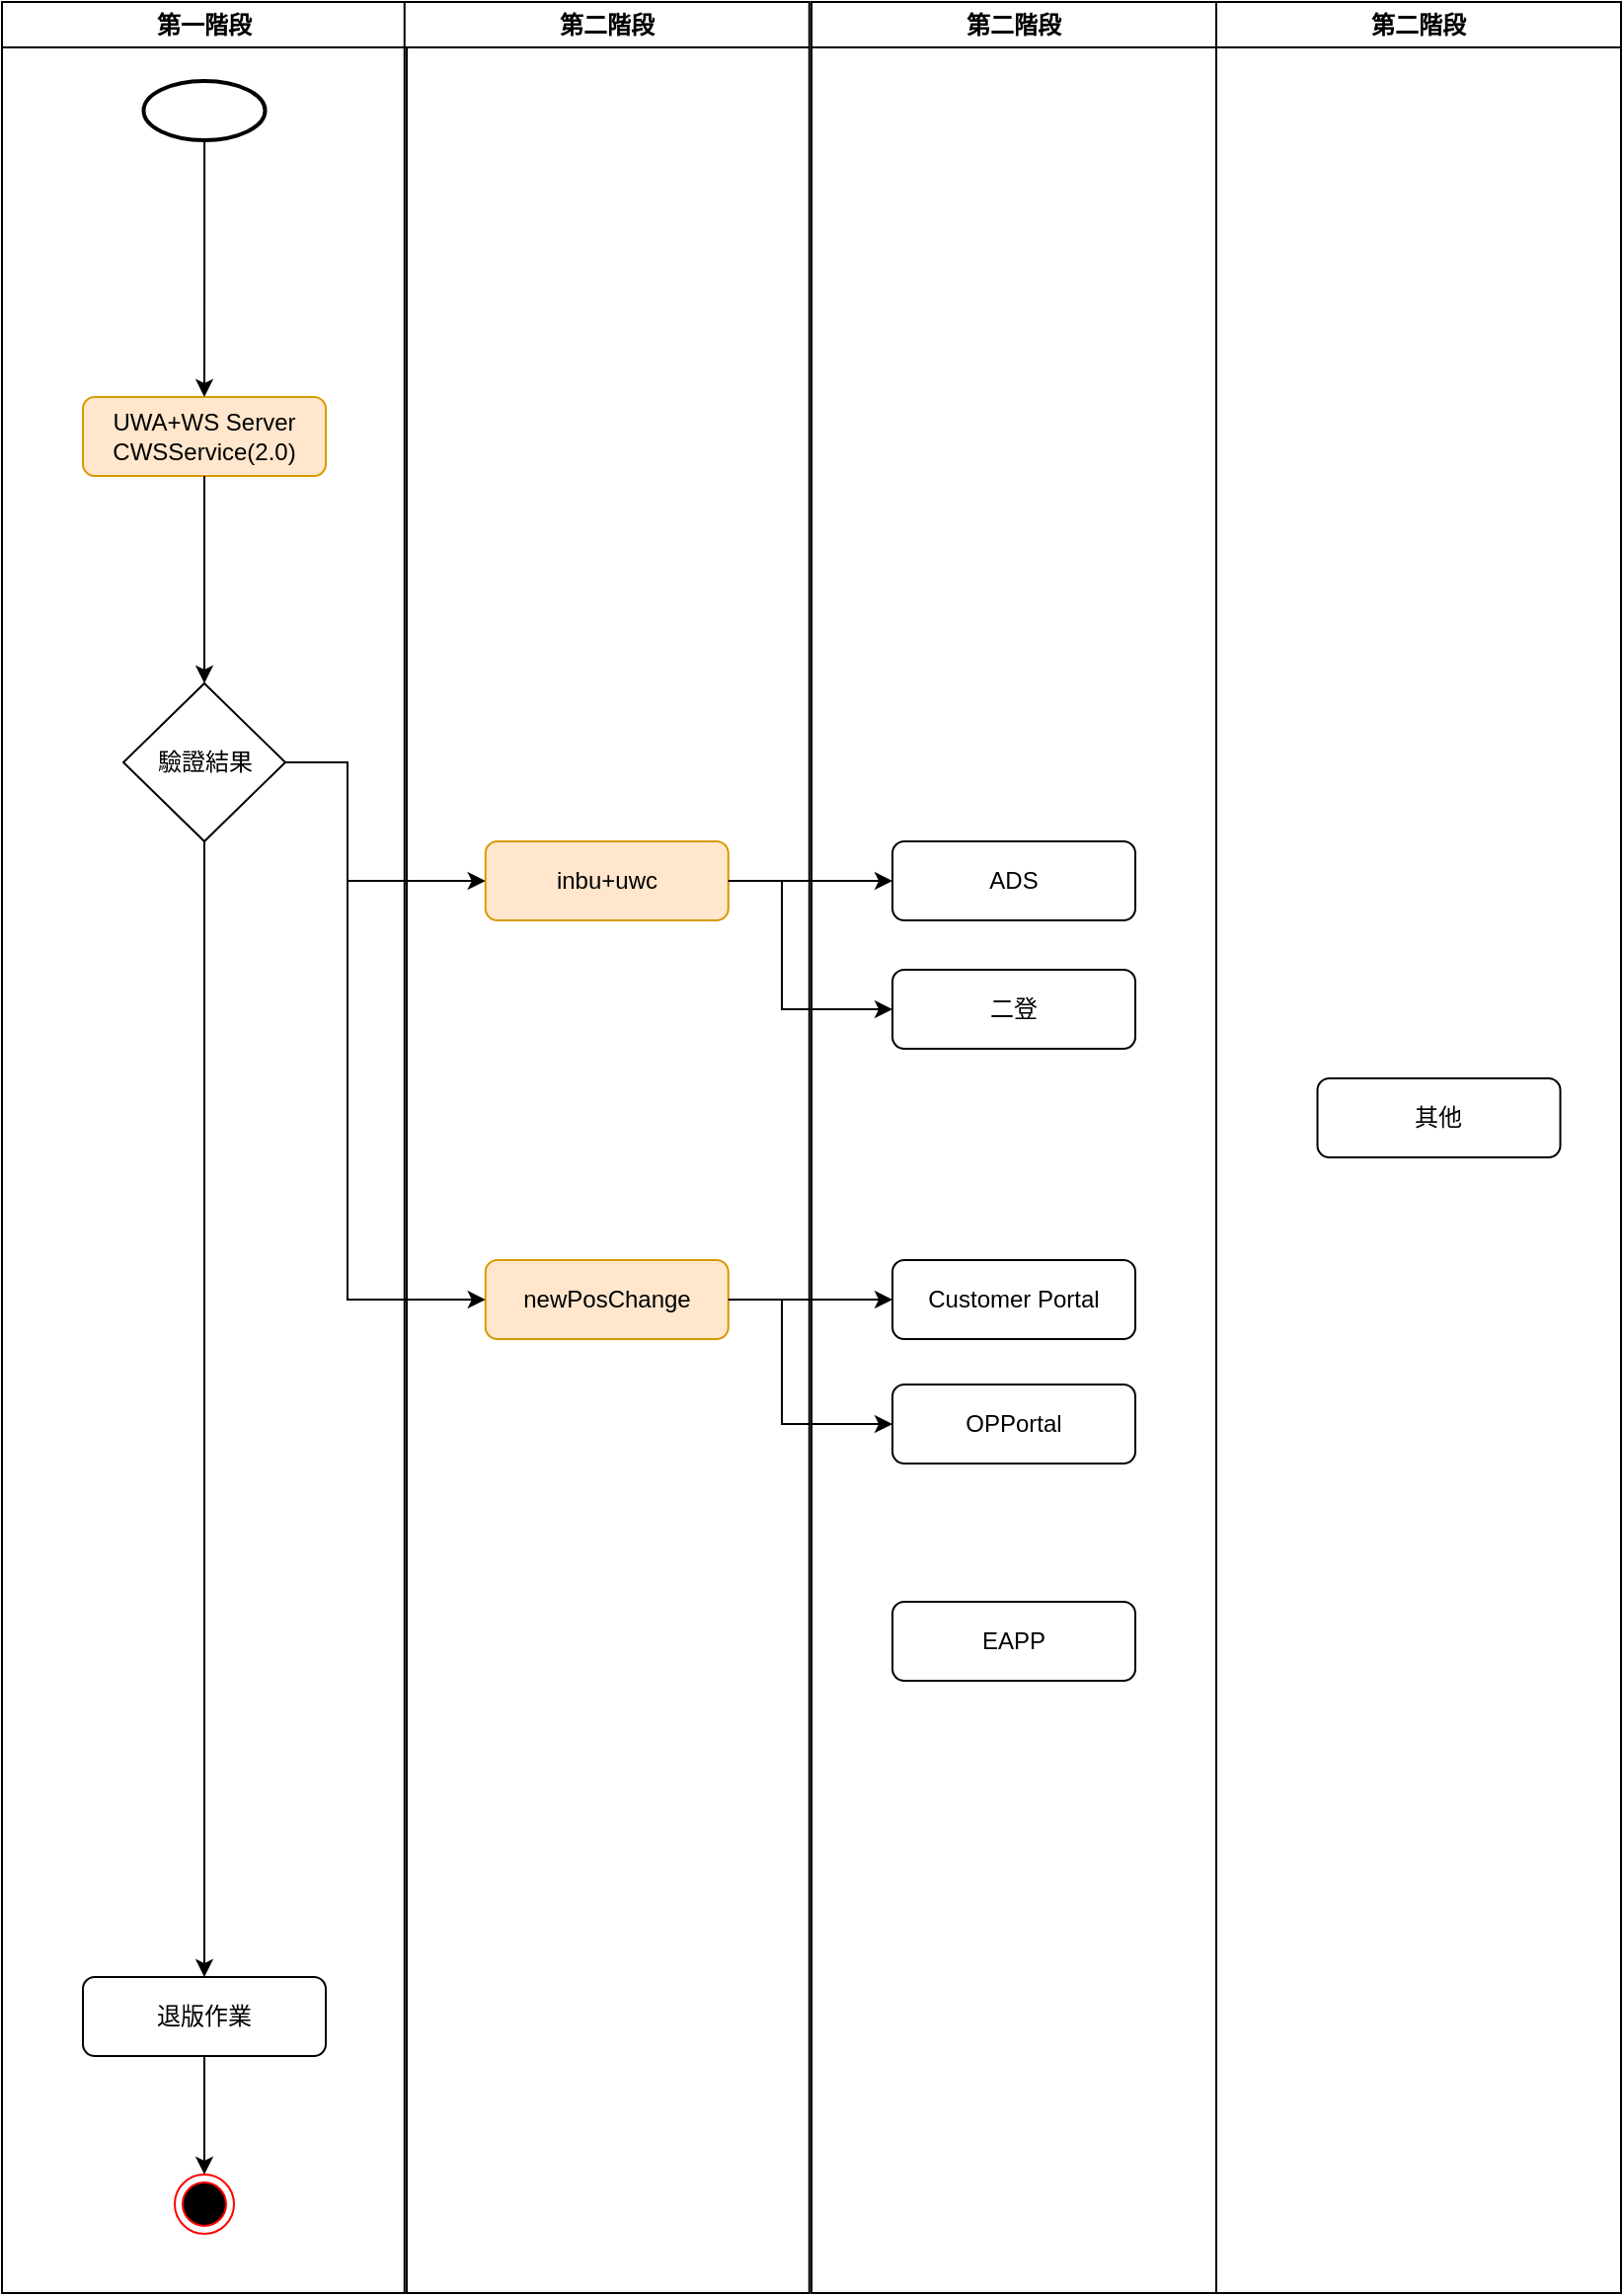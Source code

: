 <mxfile version="24.9.1">
  <diagram id="C5RBs43oDa-KdzZeNtuy" name="Page-1">
    <mxGraphModel dx="1434" dy="720" grid="1" gridSize="10" guides="1" tooltips="1" connect="1" arrows="1" fold="1" page="1" pageScale="1" pageWidth="827" pageHeight="1169" math="0" shadow="0">
      <root>
        <mxCell id="WIyWlLk6GJQsqaUBKTNV-0" />
        <mxCell id="WIyWlLk6GJQsqaUBKTNV-1" parent="WIyWlLk6GJQsqaUBKTNV-0" />
        <mxCell id="SWPrqackAz6YK81M5vLL-34" value="第一階段" style="swimlane;whiteSpace=wrap;html=1;" vertex="1" parent="WIyWlLk6GJQsqaUBKTNV-1">
          <mxGeometry x="5.0" width="205.0" height="1160" as="geometry" />
        </mxCell>
        <mxCell id="SWPrqackAz6YK81M5vLL-33" value="UWA+WS Server&lt;div&gt;CWSService(2.0)&lt;/div&gt;" style="rounded=1;whiteSpace=wrap;html=1;fontSize=12;glass=0;strokeWidth=1;shadow=0;fillColor=#ffe6cc;strokeColor=#d79b00;" vertex="1" parent="SWPrqackAz6YK81M5vLL-34">
          <mxGeometry x="41.0" y="200" width="123.0" height="40" as="geometry" />
        </mxCell>
        <mxCell id="SWPrqackAz6YK81M5vLL-39" style="edgeStyle=orthogonalEdgeStyle;rounded=0;orthogonalLoop=1;jettySize=auto;html=1;entryX=0.5;entryY=0;entryDx=0;entryDy=0;" edge="1" parent="SWPrqackAz6YK81M5vLL-34" source="SWPrqackAz6YK81M5vLL-38" target="SWPrqackAz6YK81M5vLL-33">
          <mxGeometry relative="1" as="geometry" />
        </mxCell>
        <mxCell id="SWPrqackAz6YK81M5vLL-38" value="" style="strokeWidth=2;html=1;shape=mxgraph.flowchart.start_1;whiteSpace=wrap;" vertex="1" parent="SWPrqackAz6YK81M5vLL-34">
          <mxGeometry x="71.75" y="40" width="61.5" height="30" as="geometry" />
        </mxCell>
        <mxCell id="SWPrqackAz6YK81M5vLL-43" value="驗證結果" style="rhombus;whiteSpace=wrap;html=1;" vertex="1" parent="SWPrqackAz6YK81M5vLL-34">
          <mxGeometry x="61.5" y="345" width="82" height="80" as="geometry" />
        </mxCell>
        <mxCell id="SWPrqackAz6YK81M5vLL-40" style="rounded=0;orthogonalLoop=1;jettySize=auto;html=1;elbow=vertical;entryX=0.5;entryY=0;entryDx=0;entryDy=0;" edge="1" parent="SWPrqackAz6YK81M5vLL-34" source="SWPrqackAz6YK81M5vLL-33" target="SWPrqackAz6YK81M5vLL-43">
          <mxGeometry relative="1" as="geometry" />
        </mxCell>
        <mxCell id="SWPrqackAz6YK81M5vLL-68" style="edgeStyle=orthogonalEdgeStyle;rounded=0;orthogonalLoop=1;jettySize=auto;html=1;entryX=0.5;entryY=0;entryDx=0;entryDy=0;" edge="1" parent="SWPrqackAz6YK81M5vLL-34" source="SWPrqackAz6YK81M5vLL-59" target="SWPrqackAz6YK81M5vLL-67">
          <mxGeometry relative="1" as="geometry" />
        </mxCell>
        <mxCell id="SWPrqackAz6YK81M5vLL-59" value="退版作業" style="rounded=1;whiteSpace=wrap;html=1;fontSize=12;glass=0;strokeWidth=1;shadow=0;" vertex="1" parent="SWPrqackAz6YK81M5vLL-34">
          <mxGeometry x="41.0" y="1000" width="123.0" height="40" as="geometry" />
        </mxCell>
        <mxCell id="SWPrqackAz6YK81M5vLL-65" style="edgeStyle=orthogonalEdgeStyle;rounded=0;orthogonalLoop=1;jettySize=auto;html=1;entryX=0.5;entryY=0;entryDx=0;entryDy=0;" edge="1" parent="SWPrqackAz6YK81M5vLL-34" source="SWPrqackAz6YK81M5vLL-43" target="SWPrqackAz6YK81M5vLL-59">
          <mxGeometry relative="1" as="geometry" />
        </mxCell>
        <mxCell id="SWPrqackAz6YK81M5vLL-67" value="" style="ellipse;html=1;shape=endState;fillColor=#000000;strokeColor=#ff0000;" vertex="1" parent="SWPrqackAz6YK81M5vLL-34">
          <mxGeometry x="87.5" y="1100" width="30" height="30" as="geometry" />
        </mxCell>
        <mxCell id="SWPrqackAz6YK81M5vLL-35" value="第二階段" style="swimlane;whiteSpace=wrap;html=1;startSize=23;" vertex="1" parent="WIyWlLk6GJQsqaUBKTNV-1">
          <mxGeometry x="208.88" width="205.0" height="1160" as="geometry" />
        </mxCell>
        <mxCell id="SWPrqackAz6YK81M5vLL-4" value="inbu+uwc" style="rounded=1;whiteSpace=wrap;html=1;fontSize=12;glass=0;strokeWidth=1;shadow=0;fillColor=#ffe6cc;strokeColor=#d79b00;" vertex="1" parent="SWPrqackAz6YK81M5vLL-35">
          <mxGeometry x="41.0" y="425" width="123.0" height="40" as="geometry" />
        </mxCell>
        <mxCell id="WIyWlLk6GJQsqaUBKTNV-12" value="newPosChange" style="rounded=1;whiteSpace=wrap;html=1;fontSize=12;glass=0;strokeWidth=1;shadow=0;fillColor=#ffe6cc;strokeColor=#d79b00;" parent="SWPrqackAz6YK81M5vLL-35" vertex="1">
          <mxGeometry x="41.0" y="637" width="123.0" height="40" as="geometry" />
        </mxCell>
        <mxCell id="SWPrqackAz6YK81M5vLL-45" value="第二階段" style="swimlane;whiteSpace=wrap;html=1;startSize=23;" vertex="1" parent="WIyWlLk6GJQsqaUBKTNV-1">
          <mxGeometry x="415.0" width="205.0" height="1160" as="geometry" />
        </mxCell>
        <mxCell id="SWPrqackAz6YK81M5vLL-13" value="&lt;span style=&quot;text-align: left;&quot;&gt;Customer Portal&lt;/span&gt;" style="rounded=1;whiteSpace=wrap;html=1;fontSize=12;glass=0;strokeWidth=1;shadow=0;" vertex="1" parent="SWPrqackAz6YK81M5vLL-45">
          <mxGeometry x="41.0" y="637" width="123.0" height="40" as="geometry" />
        </mxCell>
        <mxCell id="SWPrqackAz6YK81M5vLL-14" value="&lt;div style=&quot;text-align: left;&quot;&gt;&lt;span style=&quot;background-color: initial;&quot;&gt;OPPortal&lt;/span&gt;&lt;/div&gt;" style="rounded=1;whiteSpace=wrap;html=1;fontSize=12;glass=0;strokeWidth=1;shadow=0;" vertex="1" parent="SWPrqackAz6YK81M5vLL-45">
          <mxGeometry x="41.0" y="700" width="123.0" height="40" as="geometry" />
        </mxCell>
        <mxCell id="SWPrqackAz6YK81M5vLL-10" value="ADS" style="rounded=1;whiteSpace=wrap;html=1;fontSize=12;glass=0;strokeWidth=1;shadow=0;" vertex="1" parent="SWPrqackAz6YK81M5vLL-45">
          <mxGeometry x="41.0" y="425" width="123.0" height="40" as="geometry" />
        </mxCell>
        <mxCell id="SWPrqackAz6YK81M5vLL-11" value="二登" style="rounded=1;whiteSpace=wrap;html=1;fontSize=12;glass=0;strokeWidth=1;shadow=0;" vertex="1" parent="SWPrqackAz6YK81M5vLL-45">
          <mxGeometry x="41.0" y="490" width="123.0" height="40" as="geometry" />
        </mxCell>
        <mxCell id="SWPrqackAz6YK81M5vLL-8" value="EAPP" style="rounded=1;whiteSpace=wrap;html=1;fontSize=12;glass=0;strokeWidth=1;shadow=0;" vertex="1" parent="SWPrqackAz6YK81M5vLL-45">
          <mxGeometry x="41" y="810" width="123.0" height="40" as="geometry" />
        </mxCell>
        <mxCell id="SWPrqackAz6YK81M5vLL-60" value="第二階段" style="swimlane;whiteSpace=wrap;html=1;startSize=23;" vertex="1" parent="WIyWlLk6GJQsqaUBKTNV-1">
          <mxGeometry x="620" width="205.0" height="1160" as="geometry" />
        </mxCell>
        <mxCell id="SWPrqackAz6YK81M5vLL-25" value="其他" style="rounded=1;whiteSpace=wrap;html=1;fontSize=12;glass=0;strokeWidth=1;shadow=0;" vertex="1" parent="SWPrqackAz6YK81M5vLL-60">
          <mxGeometry x="51.25" y="545" width="123.0" height="40" as="geometry" />
        </mxCell>
        <mxCell id="SWPrqackAz6YK81M5vLL-53" style="edgeStyle=orthogonalEdgeStyle;rounded=0;orthogonalLoop=1;jettySize=auto;html=1;entryX=0;entryY=0.5;entryDx=0;entryDy=0;" edge="1" parent="WIyWlLk6GJQsqaUBKTNV-1" source="SWPrqackAz6YK81M5vLL-43" target="SWPrqackAz6YK81M5vLL-4">
          <mxGeometry relative="1" as="geometry">
            <Array as="points">
              <mxPoint x="180" y="385" />
              <mxPoint x="180" y="445" />
            </Array>
          </mxGeometry>
        </mxCell>
        <mxCell id="SWPrqackAz6YK81M5vLL-56" style="edgeStyle=orthogonalEdgeStyle;rounded=0;orthogonalLoop=1;jettySize=auto;html=1;entryX=0;entryY=0.5;entryDx=0;entryDy=0;" edge="1" parent="WIyWlLk6GJQsqaUBKTNV-1" source="SWPrqackAz6YK81M5vLL-43" target="WIyWlLk6GJQsqaUBKTNV-12">
          <mxGeometry relative="1" as="geometry">
            <Array as="points">
              <mxPoint x="180" y="385" />
              <mxPoint x="180" y="657" />
            </Array>
          </mxGeometry>
        </mxCell>
        <mxCell id="SWPrqackAz6YK81M5vLL-57" style="edgeStyle=orthogonalEdgeStyle;rounded=0;orthogonalLoop=1;jettySize=auto;html=1;entryX=0;entryY=0.5;entryDx=0;entryDy=0;" edge="1" parent="WIyWlLk6GJQsqaUBKTNV-1" source="WIyWlLk6GJQsqaUBKTNV-12" target="SWPrqackAz6YK81M5vLL-13">
          <mxGeometry relative="1" as="geometry" />
        </mxCell>
        <mxCell id="SWPrqackAz6YK81M5vLL-58" style="edgeStyle=orthogonalEdgeStyle;rounded=0;orthogonalLoop=1;jettySize=auto;html=1;entryX=0;entryY=0.5;entryDx=0;entryDy=0;" edge="1" parent="WIyWlLk6GJQsqaUBKTNV-1" source="WIyWlLk6GJQsqaUBKTNV-12" target="SWPrqackAz6YK81M5vLL-14">
          <mxGeometry relative="1" as="geometry">
            <Array as="points">
              <mxPoint x="400" y="657" />
              <mxPoint x="400" y="720" />
            </Array>
          </mxGeometry>
        </mxCell>
        <mxCell id="SWPrqackAz6YK81M5vLL-54" style="edgeStyle=orthogonalEdgeStyle;rounded=0;orthogonalLoop=1;jettySize=auto;html=1;" edge="1" parent="WIyWlLk6GJQsqaUBKTNV-1" source="SWPrqackAz6YK81M5vLL-4" target="SWPrqackAz6YK81M5vLL-10">
          <mxGeometry relative="1" as="geometry" />
        </mxCell>
        <mxCell id="SWPrqackAz6YK81M5vLL-55" style="edgeStyle=orthogonalEdgeStyle;rounded=0;orthogonalLoop=1;jettySize=auto;html=1;entryX=0;entryY=0.5;entryDx=0;entryDy=0;" edge="1" parent="WIyWlLk6GJQsqaUBKTNV-1" source="SWPrqackAz6YK81M5vLL-4" target="SWPrqackAz6YK81M5vLL-11">
          <mxGeometry relative="1" as="geometry">
            <Array as="points">
              <mxPoint x="400" y="445" />
              <mxPoint x="400" y="510" />
            </Array>
          </mxGeometry>
        </mxCell>
      </root>
    </mxGraphModel>
  </diagram>
</mxfile>
